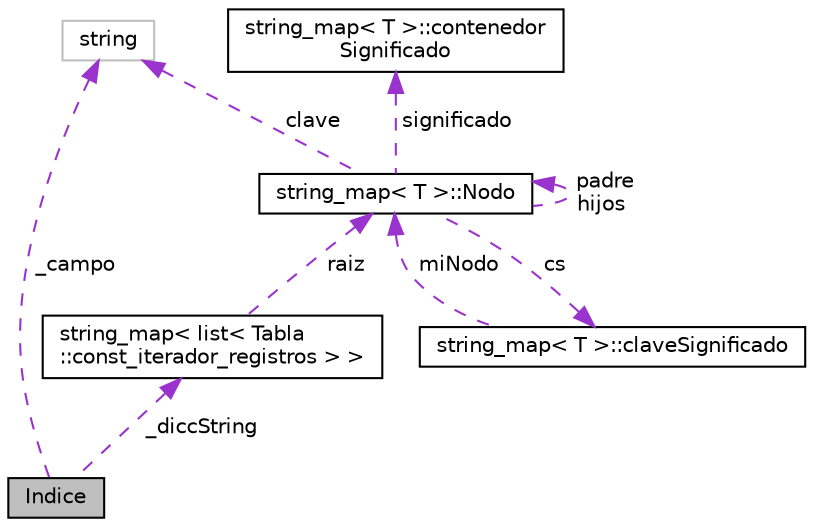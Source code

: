 digraph "Indice"
{
  edge [fontname="Helvetica",fontsize="10",labelfontname="Helvetica",labelfontsize="10"];
  node [fontname="Helvetica",fontsize="10",shape=record];
  Node1 [label="Indice",height=0.2,width=0.4,color="black", fillcolor="grey75", style="filled" fontcolor="black"];
  Node2 -> Node1 [dir="back",color="darkorchid3",fontsize="10",style="dashed",label=" _diccString" ,fontname="Helvetica"];
  Node2 [label="string_map\< list\< Tabla\l::const_iterador_registros \> \>",height=0.2,width=0.4,color="black", fillcolor="white", style="filled",URL="$classstring__map.html"];
  Node3 -> Node2 [dir="back",color="darkorchid3",fontsize="10",style="dashed",label=" raiz" ,fontname="Helvetica"];
  Node3 [label="string_map\< T \>::Nodo",height=0.2,width=0.4,color="black", fillcolor="white", style="filled",URL="$structstring__map_1_1Nodo.html"];
  Node4 -> Node3 [dir="back",color="darkorchid3",fontsize="10",style="dashed",label=" cs" ,fontname="Helvetica"];
  Node4 [label="string_map\< T \>::claveSignificado",height=0.2,width=0.4,color="black", fillcolor="white", style="filled",URL="$classstring__map_1_1claveSignificado.html"];
  Node3 -> Node4 [dir="back",color="darkorchid3",fontsize="10",style="dashed",label=" miNodo" ,fontname="Helvetica"];
  Node3 -> Node3 [dir="back",color="darkorchid3",fontsize="10",style="dashed",label=" padre\nhijos" ,fontname="Helvetica"];
  Node5 -> Node3 [dir="back",color="darkorchid3",fontsize="10",style="dashed",label=" clave" ,fontname="Helvetica"];
  Node5 [label="string",height=0.2,width=0.4,color="grey75", fillcolor="white", style="filled"];
  Node6 -> Node3 [dir="back",color="darkorchid3",fontsize="10",style="dashed",label=" significado" ,fontname="Helvetica"];
  Node6 [label="string_map\< T \>::contenedor\lSignificado",height=0.2,width=0.4,color="black", fillcolor="white", style="filled",URL="$classstring__map_1_1contenedorSignificado.html"];
  Node5 -> Node1 [dir="back",color="darkorchid3",fontsize="10",style="dashed",label=" _campo" ,fontname="Helvetica"];
}
